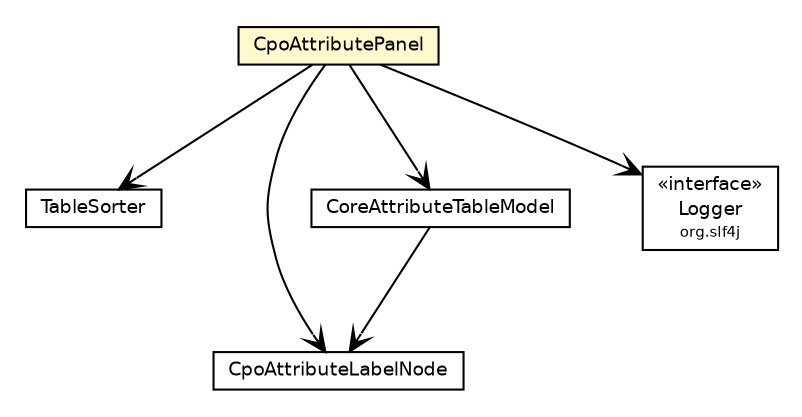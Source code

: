#!/usr/local/bin/dot
#
# Class diagram 
# Generated by UMLGraph version 5.1 (http://www.umlgraph.org/)
#

digraph G {
	edge [fontname="Helvetica",fontsize=10,labelfontname="Helvetica",labelfontsize=10];
	node [fontname="Helvetica",fontsize=10,shape=plaintext];
	nodesep=0.25;
	ranksep=0.5;
	// org.synchronoss.cpo.util.TableSorter
	c2810 [label=<<table title="org.synchronoss.cpo.util.TableSorter" border="0" cellborder="1" cellspacing="0" cellpadding="2" port="p" href="./TableSorter.html">
		<tr><td><table border="0" cellspacing="0" cellpadding="1">
<tr><td align="center" balign="center"> TableSorter </td></tr>
		</table></td></tr>
		</table>>, fontname="Helvetica", fontcolor="black", fontsize=9.0];
	// org.synchronoss.cpo.util.CpoAttributePanel
	c2836 [label=<<table title="org.synchronoss.cpo.util.CpoAttributePanel" border="0" cellborder="1" cellspacing="0" cellpadding="2" port="p" bgcolor="lemonChiffon" href="./CpoAttributePanel.html">
		<tr><td><table border="0" cellspacing="0" cellpadding="1">
<tr><td align="center" balign="center"> CpoAttributePanel </td></tr>
		</table></td></tr>
		</table>>, fontname="Helvetica", fontcolor="black", fontsize=9.0];
	// org.synchronoss.cpo.util.CpoAttributeLabelNode
	c2838 [label=<<table title="org.synchronoss.cpo.util.CpoAttributeLabelNode" border="0" cellborder="1" cellspacing="0" cellpadding="2" port="p" href="./CpoAttributeLabelNode.html">
		<tr><td><table border="0" cellspacing="0" cellpadding="1">
<tr><td align="center" balign="center"> CpoAttributeLabelNode </td></tr>
		</table></td></tr>
		</table>>, fontname="Helvetica", fontcolor="black", fontsize=9.0];
	// org.synchronoss.cpo.util.CoreAttributeTableModel
	c2841 [label=<<table title="org.synchronoss.cpo.util.CoreAttributeTableModel" border="0" cellborder="1" cellspacing="0" cellpadding="2" port="p" href="./CoreAttributeTableModel.html">
		<tr><td><table border="0" cellspacing="0" cellpadding="1">
<tr><td align="center" balign="center"> CoreAttributeTableModel </td></tr>
		</table></td></tr>
		</table>>, fontname="Helvetica", fontcolor="black", fontsize=9.0];
	// org.synchronoss.cpo.util.CpoAttributePanel NAVASSOC org.synchronoss.cpo.util.CpoAttributeLabelNode
	c2836:p -> c2838:p [taillabel="", label="", headlabel="", fontname="Helvetica", fontcolor="black", fontsize=10.0, color="black", arrowhead=open];
	// org.synchronoss.cpo.util.CpoAttributePanel NAVASSOC org.synchronoss.cpo.util.CoreAttributeTableModel
	c2836:p -> c2841:p [taillabel="", label="", headlabel="", fontname="Helvetica", fontcolor="black", fontsize=10.0, color="black", arrowhead=open];
	// org.synchronoss.cpo.util.CpoAttributePanel NAVASSOC org.synchronoss.cpo.util.TableSorter
	c2836:p -> c2810:p [taillabel="", label="", headlabel="", fontname="Helvetica", fontcolor="black", fontsize=10.0, color="black", arrowhead=open];
	// org.synchronoss.cpo.util.CpoAttributePanel NAVASSOC org.slf4j.Logger
	c2836:p -> c2878:p [taillabel="", label="", headlabel="", fontname="Helvetica", fontcolor="black", fontsize=10.0, color="black", arrowhead=open];
	// org.synchronoss.cpo.util.CoreAttributeTableModel NAVASSOC org.synchronoss.cpo.util.CpoAttributeLabelNode
	c2841:p -> c2838:p [taillabel="", label="", headlabel="", fontname="Helvetica", fontcolor="black", fontsize=10.0, color="black", arrowhead=open];
	// org.slf4j.Logger
	c2878 [label=<<table title="org.slf4j.Logger" border="0" cellborder="1" cellspacing="0" cellpadding="2" port="p" href="http://java.sun.com/j2se/1.4.2/docs/api/org/slf4j/Logger.html">
		<tr><td><table border="0" cellspacing="0" cellpadding="1">
<tr><td align="center" balign="center"> &#171;interface&#187; </td></tr>
<tr><td align="center" balign="center"> Logger </td></tr>
<tr><td align="center" balign="center"><font point-size="7.0"> org.slf4j </font></td></tr>
		</table></td></tr>
		</table>>, fontname="Helvetica", fontcolor="black", fontsize=9.0];
}

